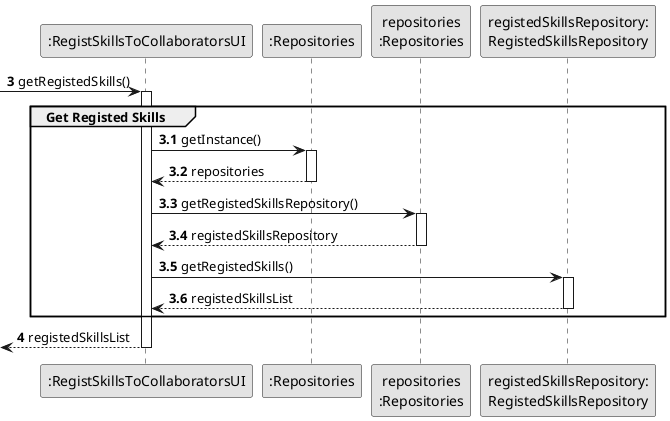 @startuml
skinparam monochrome true
skinparam packageStyle rectangle
skinparam shadowing false

autonumber

participant ":RegistSkillsToCollaboratorsUI" as UI
participant ":Repositories" as RepositorySingleton
participant "repositories\n:Repositories" as PLAT
participant "registedSkillsRepository:\nRegistedSkillsRepository" as RegistedSkillsRepository

autonumber 3

 -> UI : getRegistedSkills()
autonumber 3.1
activate UI
    group Get Registed Skills

            UI -> RepositorySingleton : getInstance()
            activate RepositorySingleton

                RepositorySingleton --> UI: repositories
            deactivate RepositorySingleton

            UI -> PLAT : getRegistedSkillsRepository()
            activate PLAT

                PLAT --> UI: registedSkillsRepository
            deactivate PLAT

            UI -> RegistedSkillsRepository : getRegistedSkills()
            activate RegistedSkillsRepository

                RegistedSkillsRepository --> UI : registedSkillsList
            deactivate RegistedSkillsRepository


    end
    autonumber 4
    <-- UI  : registedSkillsList
deactivate UI


@enduml